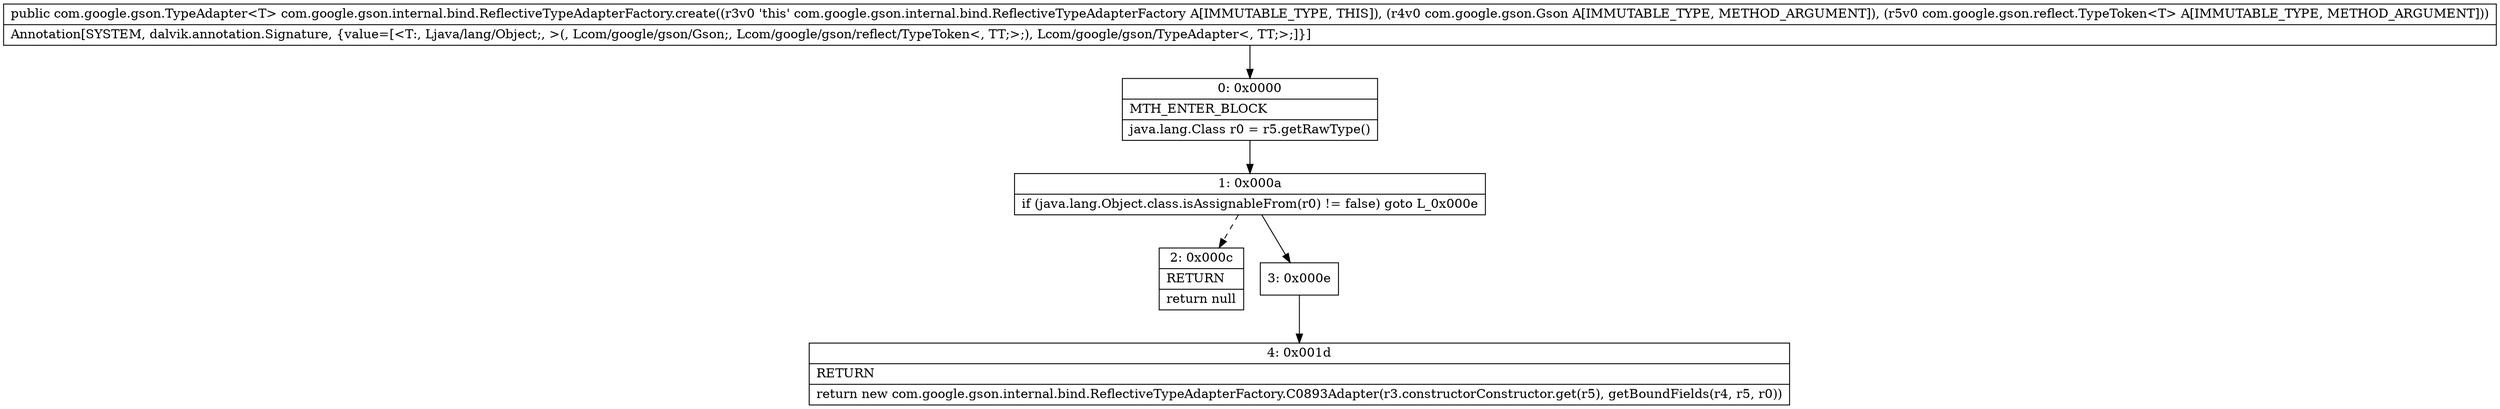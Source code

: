 digraph "CFG forcom.google.gson.internal.bind.ReflectiveTypeAdapterFactory.create(Lcom\/google\/gson\/Gson;Lcom\/google\/gson\/reflect\/TypeToken;)Lcom\/google\/gson\/TypeAdapter;" {
Node_0 [shape=record,label="{0\:\ 0x0000|MTH_ENTER_BLOCK\l|java.lang.Class r0 = r5.getRawType()\l}"];
Node_1 [shape=record,label="{1\:\ 0x000a|if (java.lang.Object.class.isAssignableFrom(r0) != false) goto L_0x000e\l}"];
Node_2 [shape=record,label="{2\:\ 0x000c|RETURN\l|return null\l}"];
Node_3 [shape=record,label="{3\:\ 0x000e}"];
Node_4 [shape=record,label="{4\:\ 0x001d|RETURN\l|return new com.google.gson.internal.bind.ReflectiveTypeAdapterFactory.C0893Adapter(r3.constructorConstructor.get(r5), getBoundFields(r4, r5, r0))\l}"];
MethodNode[shape=record,label="{public com.google.gson.TypeAdapter\<T\> com.google.gson.internal.bind.ReflectiveTypeAdapterFactory.create((r3v0 'this' com.google.gson.internal.bind.ReflectiveTypeAdapterFactory A[IMMUTABLE_TYPE, THIS]), (r4v0 com.google.gson.Gson A[IMMUTABLE_TYPE, METHOD_ARGUMENT]), (r5v0 com.google.gson.reflect.TypeToken\<T\> A[IMMUTABLE_TYPE, METHOD_ARGUMENT]))  | Annotation[SYSTEM, dalvik.annotation.Signature, \{value=[\<T:, Ljava\/lang\/Object;, \>(, Lcom\/google\/gson\/Gson;, Lcom\/google\/gson\/reflect\/TypeToken\<, TT;\>;), Lcom\/google\/gson\/TypeAdapter\<, TT;\>;]\}]\l}"];
MethodNode -> Node_0;
Node_0 -> Node_1;
Node_1 -> Node_2[style=dashed];
Node_1 -> Node_3;
Node_3 -> Node_4;
}

